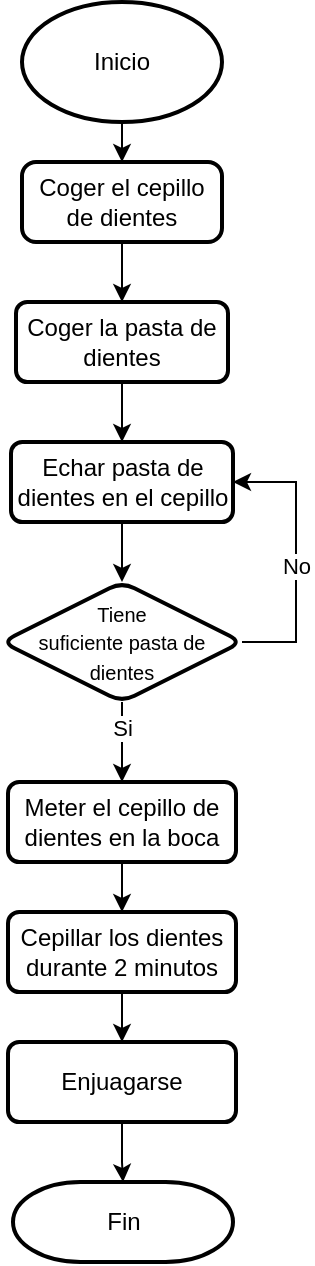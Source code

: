 <mxfile version="22.0.2" type="device">
  <diagram name="Página-1" id="_BRIqXboFVfrqp_vQRh6">
    <mxGraphModel dx="478" dy="256" grid="1" gridSize="10" guides="1" tooltips="1" connect="1" arrows="1" fold="1" page="1" pageScale="1" pageWidth="827" pageHeight="1169" math="0" shadow="0">
      <root>
        <mxCell id="0" />
        <mxCell id="1" parent="0" />
        <mxCell id="zUA_RDrrcOZnOVkDenzU-3" value="" style="edgeStyle=orthogonalEdgeStyle;rounded=0;orthogonalLoop=1;jettySize=auto;html=1;" edge="1" parent="1" source="zUA_RDrrcOZnOVkDenzU-1" target="zUA_RDrrcOZnOVkDenzU-2">
          <mxGeometry relative="1" as="geometry" />
        </mxCell>
        <mxCell id="zUA_RDrrcOZnOVkDenzU-1" value="Inicio" style="strokeWidth=2;html=1;shape=mxgraph.flowchart.start_1;whiteSpace=wrap;" vertex="1" parent="1">
          <mxGeometry x="364" y="110" width="100" height="60" as="geometry" />
        </mxCell>
        <mxCell id="zUA_RDrrcOZnOVkDenzU-5" value="" style="edgeStyle=orthogonalEdgeStyle;rounded=0;orthogonalLoop=1;jettySize=auto;html=1;" edge="1" parent="1" source="zUA_RDrrcOZnOVkDenzU-2" target="zUA_RDrrcOZnOVkDenzU-4">
          <mxGeometry relative="1" as="geometry" />
        </mxCell>
        <mxCell id="zUA_RDrrcOZnOVkDenzU-2" value="Coger el cepillo de dientes" style="rounded=1;whiteSpace=wrap;html=1;absoluteArcSize=1;arcSize=14;strokeWidth=2;" vertex="1" parent="1">
          <mxGeometry x="364" y="190" width="100" height="40" as="geometry" />
        </mxCell>
        <mxCell id="zUA_RDrrcOZnOVkDenzU-7" value="" style="edgeStyle=orthogonalEdgeStyle;rounded=0;orthogonalLoop=1;jettySize=auto;html=1;" edge="1" parent="1" source="zUA_RDrrcOZnOVkDenzU-4" target="zUA_RDrrcOZnOVkDenzU-6">
          <mxGeometry relative="1" as="geometry" />
        </mxCell>
        <mxCell id="zUA_RDrrcOZnOVkDenzU-4" value="Coger la pasta de dientes" style="whiteSpace=wrap;html=1;rounded=1;arcSize=14;strokeWidth=2;" vertex="1" parent="1">
          <mxGeometry x="361" y="260" width="106" height="40" as="geometry" />
        </mxCell>
        <mxCell id="zUA_RDrrcOZnOVkDenzU-11" value="" style="edgeStyle=orthogonalEdgeStyle;rounded=0;orthogonalLoop=1;jettySize=auto;html=1;" edge="1" parent="1" source="zUA_RDrrcOZnOVkDenzU-6" target="zUA_RDrrcOZnOVkDenzU-10">
          <mxGeometry relative="1" as="geometry" />
        </mxCell>
        <mxCell id="zUA_RDrrcOZnOVkDenzU-6" value="Echar pasta de dientes en el cepillo" style="whiteSpace=wrap;html=1;rounded=1;arcSize=14;strokeWidth=2;" vertex="1" parent="1">
          <mxGeometry x="358.5" y="330" width="111" height="40" as="geometry" />
        </mxCell>
        <mxCell id="zUA_RDrrcOZnOVkDenzU-13" value="" style="edgeStyle=orthogonalEdgeStyle;rounded=0;orthogonalLoop=1;jettySize=auto;html=1;" edge="1" parent="1" source="zUA_RDrrcOZnOVkDenzU-10" target="zUA_RDrrcOZnOVkDenzU-12">
          <mxGeometry relative="1" as="geometry" />
        </mxCell>
        <mxCell id="zUA_RDrrcOZnOVkDenzU-16" value="&lt;div&gt;Si&lt;/div&gt;" style="edgeLabel;html=1;align=center;verticalAlign=middle;resizable=0;points=[];" vertex="1" connectable="0" parent="zUA_RDrrcOZnOVkDenzU-13">
          <mxGeometry x="-0.35" relative="1" as="geometry">
            <mxPoint as="offset" />
          </mxGeometry>
        </mxCell>
        <mxCell id="zUA_RDrrcOZnOVkDenzU-14" style="edgeStyle=orthogonalEdgeStyle;rounded=0;orthogonalLoop=1;jettySize=auto;html=1;entryX=1;entryY=0.5;entryDx=0;entryDy=0;" edge="1" parent="1" source="zUA_RDrrcOZnOVkDenzU-10" target="zUA_RDrrcOZnOVkDenzU-6">
          <mxGeometry relative="1" as="geometry">
            <mxPoint x="500" y="340" as="targetPoint" />
            <Array as="points">
              <mxPoint x="501" y="430" />
              <mxPoint x="501" y="350" />
            </Array>
          </mxGeometry>
        </mxCell>
        <mxCell id="zUA_RDrrcOZnOVkDenzU-15" value="No" style="edgeLabel;html=1;align=center;verticalAlign=middle;resizable=0;points=[];" vertex="1" connectable="0" parent="zUA_RDrrcOZnOVkDenzU-14">
          <mxGeometry x="-0.057" relative="1" as="geometry">
            <mxPoint as="offset" />
          </mxGeometry>
        </mxCell>
        <mxCell id="zUA_RDrrcOZnOVkDenzU-10" value="&lt;div&gt;&lt;font style=&quot;font-size: 10px;&quot;&gt;Tiene &lt;br&gt;&lt;/font&gt;&lt;/div&gt;&lt;div&gt;&lt;font style=&quot;font-size: 10px;&quot;&gt;suficiente pasta de dientes&lt;/font&gt;&lt;/div&gt;" style="rhombus;whiteSpace=wrap;html=1;rounded=1;arcSize=14;strokeWidth=2;shadow=0;" vertex="1" parent="1">
          <mxGeometry x="354" y="400" width="120" height="60" as="geometry" />
        </mxCell>
        <mxCell id="zUA_RDrrcOZnOVkDenzU-18" value="" style="edgeStyle=orthogonalEdgeStyle;rounded=0;orthogonalLoop=1;jettySize=auto;html=1;" edge="1" parent="1" source="zUA_RDrrcOZnOVkDenzU-12" target="zUA_RDrrcOZnOVkDenzU-17">
          <mxGeometry relative="1" as="geometry" />
        </mxCell>
        <mxCell id="zUA_RDrrcOZnOVkDenzU-12" value="Meter el cepillo de dientes en la boca" style="whiteSpace=wrap;html=1;rounded=1;arcSize=14;strokeWidth=2;shadow=0;" vertex="1" parent="1">
          <mxGeometry x="357" y="500" width="114" height="40" as="geometry" />
        </mxCell>
        <mxCell id="zUA_RDrrcOZnOVkDenzU-20" value="" style="edgeStyle=orthogonalEdgeStyle;rounded=0;orthogonalLoop=1;jettySize=auto;html=1;" edge="1" parent="1" source="zUA_RDrrcOZnOVkDenzU-17" target="zUA_RDrrcOZnOVkDenzU-19">
          <mxGeometry relative="1" as="geometry" />
        </mxCell>
        <mxCell id="zUA_RDrrcOZnOVkDenzU-17" value="Cepillar los dientes durante 2 minutos" style="whiteSpace=wrap;html=1;rounded=1;arcSize=14;strokeWidth=2;shadow=0;" vertex="1" parent="1">
          <mxGeometry x="357" y="565" width="114" height="40" as="geometry" />
        </mxCell>
        <mxCell id="zUA_RDrrcOZnOVkDenzU-24" value="" style="edgeStyle=orthogonalEdgeStyle;rounded=0;orthogonalLoop=1;jettySize=auto;html=1;" edge="1" parent="1" source="zUA_RDrrcOZnOVkDenzU-19" target="zUA_RDrrcOZnOVkDenzU-23">
          <mxGeometry relative="1" as="geometry" />
        </mxCell>
        <mxCell id="zUA_RDrrcOZnOVkDenzU-19" value="Enjuagarse" style="whiteSpace=wrap;html=1;rounded=1;arcSize=14;strokeWidth=2;shadow=0;" vertex="1" parent="1">
          <mxGeometry x="357" y="630" width="114" height="40" as="geometry" />
        </mxCell>
        <mxCell id="zUA_RDrrcOZnOVkDenzU-23" value="Fin" style="strokeWidth=2;html=1;shape=mxgraph.flowchart.terminator;whiteSpace=wrap;" vertex="1" parent="1">
          <mxGeometry x="359.5" y="700" width="110" height="40" as="geometry" />
        </mxCell>
      </root>
    </mxGraphModel>
  </diagram>
</mxfile>
